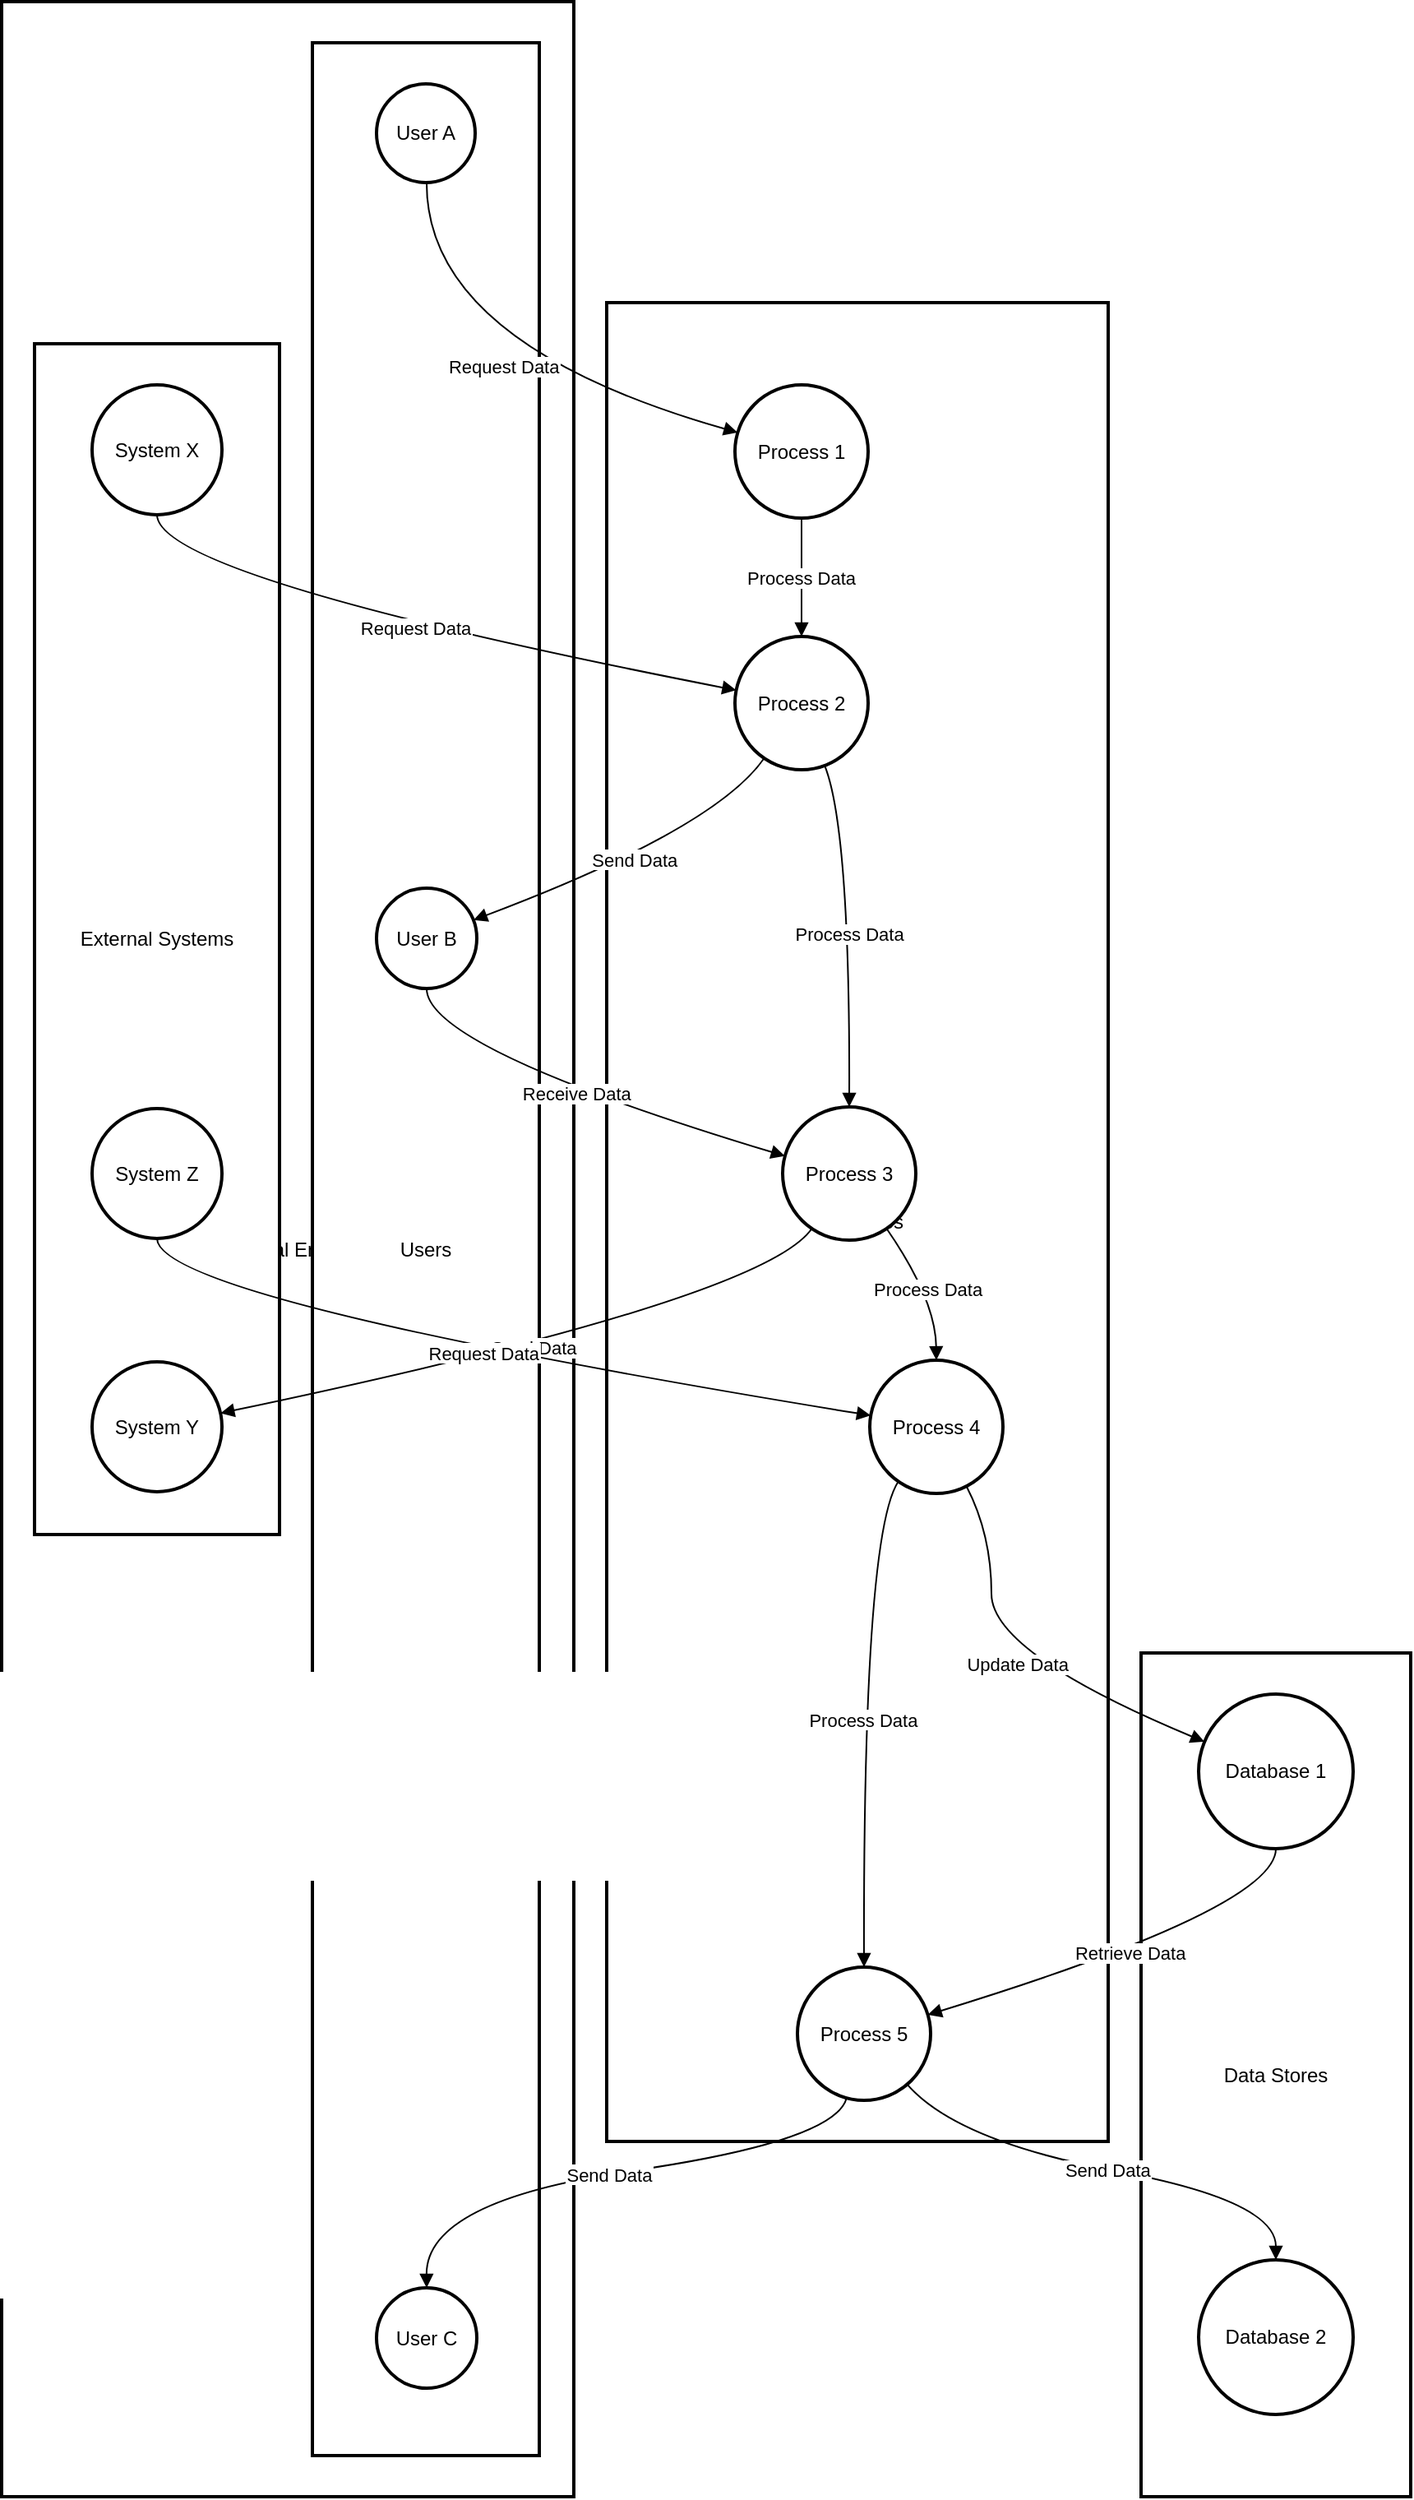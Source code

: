 <mxfile version="24.8.4">
  <diagram name="第 1 页" id="q2JR-JWND5ppQnG-SdYt">
    <mxGraphModel>
      <root>
        <mxCell id="0" />
        <mxCell id="1" parent="0" />
        <mxCell id="2" value="Data Stores" style="whiteSpace=wrap;strokeWidth=2;" vertex="1" parent="1">
          <mxGeometry x="701" y="1012" width="164" height="513" as="geometry" />
        </mxCell>
        <mxCell id="3" value="Processes" style="whiteSpace=wrap;strokeWidth=2;" vertex="1" parent="1">
          <mxGeometry x="376" y="191" width="305" height="1118" as="geometry" />
        </mxCell>
        <mxCell id="4" value="External Entities" style="whiteSpace=wrap;strokeWidth=2;" vertex="1" parent="1">
          <mxGeometry x="8" y="8" width="348" height="1517" as="geometry" />
        </mxCell>
        <mxCell id="5" value="External Systems" style="whiteSpace=wrap;strokeWidth=2;" vertex="1" parent="1">
          <mxGeometry x="28" y="216" width="149" height="724" as="geometry" />
        </mxCell>
        <mxCell id="6" value="Users" style="whiteSpace=wrap;strokeWidth=2;" vertex="1" parent="1">
          <mxGeometry x="197" y="33" width="138" height="1467" as="geometry" />
        </mxCell>
        <mxCell id="7" value="User A" style="ellipse;aspect=fixed;strokeWidth=2;whiteSpace=wrap;" vertex="1" parent="1">
          <mxGeometry x="236" y="58" width="60" height="60" as="geometry" />
        </mxCell>
        <mxCell id="8" value="User B" style="ellipse;aspect=fixed;strokeWidth=2;whiteSpace=wrap;" vertex="1" parent="1">
          <mxGeometry x="236" y="547" width="61" height="61" as="geometry" />
        </mxCell>
        <mxCell id="9" value="User C" style="ellipse;aspect=fixed;strokeWidth=2;whiteSpace=wrap;" vertex="1" parent="1">
          <mxGeometry x="236" y="1398" width="61" height="61" as="geometry" />
        </mxCell>
        <mxCell id="10" value="System X" style="ellipse;aspect=fixed;strokeWidth=2;whiteSpace=wrap;" vertex="1" parent="1">
          <mxGeometry x="63" y="241" width="79" height="79" as="geometry" />
        </mxCell>
        <mxCell id="11" value="System Y" style="ellipse;aspect=fixed;strokeWidth=2;whiteSpace=wrap;" vertex="1" parent="1">
          <mxGeometry x="63" y="835" width="79" height="79" as="geometry" />
        </mxCell>
        <mxCell id="12" value="System Z" style="ellipse;aspect=fixed;strokeWidth=2;whiteSpace=wrap;" vertex="1" parent="1">
          <mxGeometry x="63" y="681" width="79" height="79" as="geometry" />
        </mxCell>
        <mxCell id="13" value="Process 1" style="ellipse;aspect=fixed;strokeWidth=2;whiteSpace=wrap;" vertex="1" parent="1">
          <mxGeometry x="454" y="241" width="81" height="81" as="geometry" />
        </mxCell>
        <mxCell id="14" value="Process 2" style="ellipse;aspect=fixed;strokeWidth=2;whiteSpace=wrap;" vertex="1" parent="1">
          <mxGeometry x="454" y="394" width="81" height="81" as="geometry" />
        </mxCell>
        <mxCell id="15" value="Process 3" style="ellipse;aspect=fixed;strokeWidth=2;whiteSpace=wrap;" vertex="1" parent="1">
          <mxGeometry x="483" y="680" width="81" height="81" as="geometry" />
        </mxCell>
        <mxCell id="16" value="Process 4" style="ellipse;aspect=fixed;strokeWidth=2;whiteSpace=wrap;" vertex="1" parent="1">
          <mxGeometry x="536" y="834" width="81" height="81" as="geometry" />
        </mxCell>
        <mxCell id="17" value="Process 5" style="ellipse;aspect=fixed;strokeWidth=2;whiteSpace=wrap;" vertex="1" parent="1">
          <mxGeometry x="492" y="1203" width="81" height="81" as="geometry" />
        </mxCell>
        <mxCell id="18" value="Database 1" style="ellipse;aspect=fixed;strokeWidth=2;whiteSpace=wrap;" vertex="1" parent="1">
          <mxGeometry x="736" y="1037" width="94" height="94" as="geometry" />
        </mxCell>
        <mxCell id="19" value="Database 2" style="ellipse;aspect=fixed;strokeWidth=2;whiteSpace=wrap;" vertex="1" parent="1">
          <mxGeometry x="736" y="1381" width="94" height="94" as="geometry" />
        </mxCell>
        <mxCell id="20" value="Request Data" style="curved=1;startArrow=none;endArrow=block;exitX=0.51;exitY=1;entryX=0;entryY=0.35;" edge="1" parent="1" source="7" target="13">
          <mxGeometry relative="1" as="geometry">
            <Array as="points">
              <mxPoint x="266" y="216" />
            </Array>
          </mxGeometry>
        </mxCell>
        <mxCell id="21" value="Process Data" style="curved=1;startArrow=none;endArrow=block;exitX=0.5;exitY=0.99;entryX=0.5;entryY=0;" edge="1" parent="1" source="13" target="14">
          <mxGeometry relative="1" as="geometry">
            <Array as="points" />
          </mxGeometry>
        </mxCell>
        <mxCell id="22" value="Send Data" style="curved=1;startArrow=none;endArrow=block;exitX=0.16;exitY=1;entryX=0.99;entryY=0.31;" edge="1" parent="1" source="14" target="8">
          <mxGeometry relative="1" as="geometry">
            <Array as="points">
              <mxPoint x="442" y="511" />
            </Array>
          </mxGeometry>
        </mxCell>
        <mxCell id="23" value="Receive Data" style="curved=1;startArrow=none;endArrow=block;exitX=0.5;exitY=1;entryX=0;entryY=0.36;" edge="1" parent="1" source="8" target="15">
          <mxGeometry relative="1" as="geometry">
            <Array as="points">
              <mxPoint x="266" y="644" />
            </Array>
          </mxGeometry>
        </mxCell>
        <mxCell id="24" value="Process Data" style="curved=1;startArrow=none;endArrow=block;exitX=0.84;exitY=1;entryX=0.5;entryY=0;" edge="1" parent="1" source="15" target="16">
          <mxGeometry relative="1" as="geometry">
            <Array as="points">
              <mxPoint x="576" y="797" />
            </Array>
          </mxGeometry>
        </mxCell>
        <mxCell id="25" value="Update Data" style="curved=1;startArrow=none;endArrow=block;exitX=0.75;exitY=0.99;entryX=0;entryY=0.29;" edge="1" parent="1" source="16" target="18">
          <mxGeometry relative="1" as="geometry">
            <Array as="points">
              <mxPoint x="610" y="940" />
              <mxPoint x="610" y="1012" />
            </Array>
          </mxGeometry>
        </mxCell>
        <mxCell id="26" value="Retrieve Data" style="curved=1;startArrow=none;endArrow=block;exitX=0.5;exitY=1;entryX=1;entryY=0.35;" edge="1" parent="1" source="18" target="17">
          <mxGeometry relative="1" as="geometry">
            <Array as="points">
              <mxPoint x="783" y="1167" />
            </Array>
          </mxGeometry>
        </mxCell>
        <mxCell id="27" value="Send Data" style="curved=1;startArrow=none;endArrow=block;exitX=0.36;exitY=1;entryX=0.5;entryY=0;" edge="1" parent="1" source="17" target="9">
          <mxGeometry relative="1" as="geometry">
            <Array as="points">
              <mxPoint x="515" y="1309" />
              <mxPoint x="266" y="1345" />
            </Array>
          </mxGeometry>
        </mxCell>
        <mxCell id="28" value="Request Data" style="curved=1;startArrow=none;endArrow=block;exitX=0.5;exitY=1.01;entryX=0;entryY=0.4;" edge="1" parent="1" source="10" target="14">
          <mxGeometry relative="1" as="geometry">
            <Array as="points">
              <mxPoint x="103" y="358" />
            </Array>
          </mxGeometry>
        </mxCell>
        <mxCell id="29" value="Process Data" style="curved=1;startArrow=none;endArrow=block;exitX=0.69;exitY=1;entryX=0.5;entryY=0.01;" edge="1" parent="1" source="14" target="15">
          <mxGeometry relative="1" as="geometry">
            <Array as="points">
              <mxPoint x="524" y="511" />
            </Array>
          </mxGeometry>
        </mxCell>
        <mxCell id="30" value="Send Data" style="curved=1;startArrow=none;endArrow=block;exitX=0.16;exitY=1;entryX=1;entryY=0.39;" edge="1" parent="1" source="15" target="11">
          <mxGeometry relative="1" as="geometry">
            <Array as="points">
              <mxPoint x="471" y="797" />
            </Array>
          </mxGeometry>
        </mxCell>
        <mxCell id="31" value="Request Data" style="curved=1;startArrow=none;endArrow=block;exitX=0.5;exitY=1;entryX=0;entryY=0.41;" edge="1" parent="1" source="12" target="16">
          <mxGeometry relative="1" as="geometry">
            <Array as="points">
              <mxPoint x="103" y="797" />
            </Array>
          </mxGeometry>
        </mxCell>
        <mxCell id="32" value="Process Data" style="curved=1;startArrow=none;endArrow=block;exitX=0.16;exitY=0.99;entryX=0.5;entryY=0;" edge="1" parent="1" source="16" target="17">
          <mxGeometry relative="1" as="geometry">
            <Array as="points">
              <mxPoint x="532" y="940" />
            </Array>
          </mxGeometry>
        </mxCell>
        <mxCell id="33" value="Send Data" style="curved=1;startArrow=none;endArrow=block;exitX=0.93;exitY=1;entryX=0.5;entryY=0.01;" edge="1" parent="1" source="17" target="19">
          <mxGeometry relative="1" as="geometry">
            <Array as="points">
              <mxPoint x="589" y="1309" />
              <mxPoint x="783" y="1345" />
            </Array>
          </mxGeometry>
        </mxCell>
      </root>
    </mxGraphModel>
  </diagram>
</mxfile>
